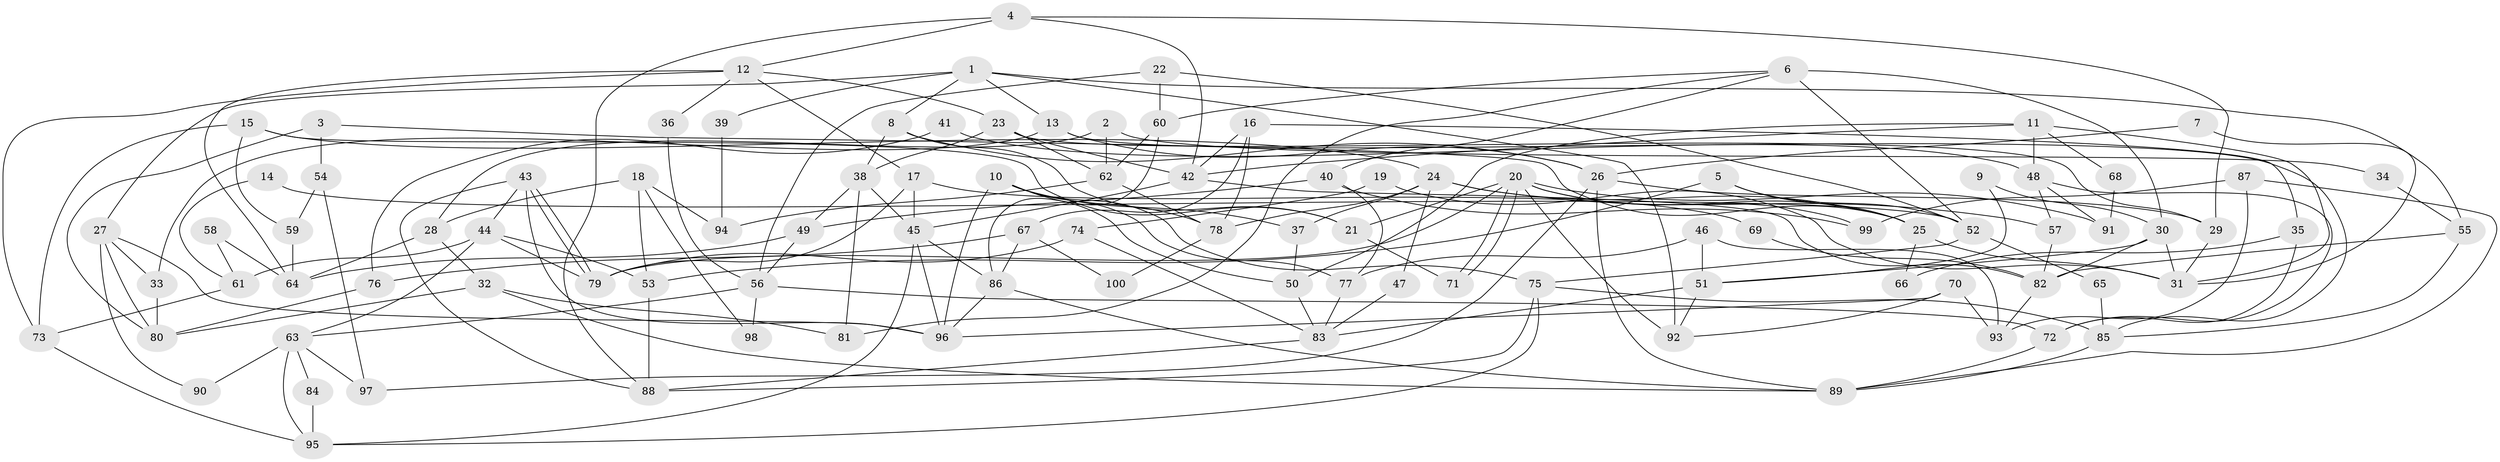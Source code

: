 // Generated by graph-tools (version 1.1) at 2025/11/02/21/25 10:11:14]
// undirected, 100 vertices, 200 edges
graph export_dot {
graph [start="1"]
  node [color=gray90,style=filled];
  1;
  2;
  3;
  4;
  5;
  6;
  7;
  8;
  9;
  10;
  11;
  12;
  13;
  14;
  15;
  16;
  17;
  18;
  19;
  20;
  21;
  22;
  23;
  24;
  25;
  26;
  27;
  28;
  29;
  30;
  31;
  32;
  33;
  34;
  35;
  36;
  37;
  38;
  39;
  40;
  41;
  42;
  43;
  44;
  45;
  46;
  47;
  48;
  49;
  50;
  51;
  52;
  53;
  54;
  55;
  56;
  57;
  58;
  59;
  60;
  61;
  62;
  63;
  64;
  65;
  66;
  67;
  68;
  69;
  70;
  71;
  72;
  73;
  74;
  75;
  76;
  77;
  78;
  79;
  80;
  81;
  82;
  83;
  84;
  85;
  86;
  87;
  88;
  89;
  90;
  91;
  92;
  93;
  94;
  95;
  96;
  97;
  98;
  99;
  100;
  1 -- 13;
  1 -- 27;
  1 -- 8;
  1 -- 39;
  1 -- 55;
  1 -- 92;
  2 -- 28;
  2 -- 62;
  2 -- 34;
  3 -- 54;
  3 -- 25;
  3 -- 80;
  4 -- 12;
  4 -- 88;
  4 -- 29;
  4 -- 42;
  5 -- 52;
  5 -- 25;
  5 -- 53;
  6 -- 30;
  6 -- 40;
  6 -- 52;
  6 -- 60;
  6 -- 81;
  7 -- 26;
  7 -- 31;
  8 -- 38;
  8 -- 21;
  8 -- 26;
  9 -- 30;
  9 -- 51;
  10 -- 75;
  10 -- 50;
  10 -- 37;
  10 -- 77;
  10 -- 78;
  10 -- 96;
  11 -- 31;
  11 -- 42;
  11 -- 48;
  11 -- 50;
  11 -- 68;
  12 -- 17;
  12 -- 23;
  12 -- 36;
  12 -- 64;
  12 -- 73;
  13 -- 26;
  13 -- 85;
  13 -- 33;
  14 -- 52;
  14 -- 61;
  15 -- 73;
  15 -- 21;
  15 -- 24;
  15 -- 59;
  16 -- 78;
  16 -- 42;
  16 -- 35;
  16 -- 67;
  17 -- 45;
  17 -- 79;
  17 -- 69;
  18 -- 53;
  18 -- 28;
  18 -- 94;
  18 -- 98;
  19 -- 74;
  19 -- 31;
  20 -- 92;
  20 -- 71;
  20 -- 71;
  20 -- 21;
  20 -- 25;
  20 -- 79;
  20 -- 91;
  20 -- 99;
  21 -- 71;
  22 -- 60;
  22 -- 52;
  22 -- 56;
  23 -- 42;
  23 -- 38;
  23 -- 29;
  23 -- 62;
  24 -- 78;
  24 -- 25;
  24 -- 37;
  24 -- 47;
  24 -- 57;
  25 -- 31;
  25 -- 66;
  26 -- 29;
  26 -- 89;
  26 -- 97;
  27 -- 96;
  27 -- 80;
  27 -- 33;
  27 -- 90;
  28 -- 64;
  28 -- 32;
  29 -- 31;
  30 -- 51;
  30 -- 31;
  30 -- 82;
  32 -- 80;
  32 -- 81;
  32 -- 89;
  33 -- 80;
  34 -- 55;
  35 -- 72;
  35 -- 66;
  36 -- 56;
  37 -- 50;
  38 -- 49;
  38 -- 45;
  38 -- 81;
  39 -- 94;
  40 -- 77;
  40 -- 99;
  40 -- 49;
  41 -- 48;
  41 -- 76;
  42 -- 82;
  42 -- 45;
  43 -- 96;
  43 -- 79;
  43 -- 79;
  43 -- 44;
  43 -- 88;
  44 -- 79;
  44 -- 53;
  44 -- 61;
  44 -- 63;
  45 -- 96;
  45 -- 86;
  45 -- 95;
  46 -- 77;
  46 -- 93;
  46 -- 51;
  47 -- 83;
  48 -- 57;
  48 -- 72;
  48 -- 91;
  49 -- 56;
  49 -- 64;
  50 -- 83;
  51 -- 83;
  51 -- 92;
  52 -- 75;
  52 -- 65;
  53 -- 88;
  54 -- 97;
  54 -- 59;
  55 -- 85;
  55 -- 82;
  56 -- 72;
  56 -- 63;
  56 -- 98;
  57 -- 82;
  58 -- 64;
  58 -- 61;
  59 -- 64;
  60 -- 86;
  60 -- 62;
  61 -- 73;
  62 -- 78;
  62 -- 94;
  63 -- 84;
  63 -- 90;
  63 -- 95;
  63 -- 97;
  65 -- 85;
  67 -- 86;
  67 -- 76;
  67 -- 100;
  68 -- 91;
  69 -- 82;
  70 -- 92;
  70 -- 96;
  70 -- 93;
  72 -- 89;
  73 -- 95;
  74 -- 79;
  74 -- 83;
  75 -- 95;
  75 -- 88;
  75 -- 85;
  76 -- 80;
  77 -- 83;
  78 -- 100;
  82 -- 93;
  83 -- 88;
  84 -- 95;
  85 -- 89;
  86 -- 89;
  86 -- 96;
  87 -- 93;
  87 -- 89;
  87 -- 99;
}
